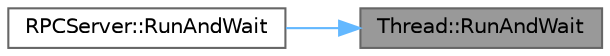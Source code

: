 digraph "Thread::RunAndWait"
{
 // LATEX_PDF_SIZE
  bgcolor="transparent";
  edge [fontname=Helvetica,fontsize=10,labelfontname=Helvetica,labelfontsize=10];
  node [fontname=Helvetica,fontsize=10,shape=box,height=0.2,width=0.4];
  rankdir="RL";
  Node1 [id="Node000001",label="Thread::RunAndWait",height=0.2,width=0.4,color="gray40", fillcolor="grey60", style="filled", fontcolor="black",tooltip=" "];
  Node1 -> Node2 [id="edge1_Node000001_Node000002",dir="back",color="steelblue1",style="solid",tooltip=" "];
  Node2 [id="Node000002",label="RPCServer::RunAndWait",height=0.2,width=0.4,color="grey40", fillcolor="white", style="filled",URL="$class_r_p_c_server.html#abbfc93a1189b152880e947ed27c85bca",tooltip="One shot run of the server, will accept a single connection and then serve the connected client...."];
}
